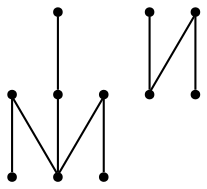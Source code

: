 graph {
  node [shape=point,comment="{\"directed\":false,\"doi\":\"10.1007/978-3-540-77537-9_29\",\"figure\":\"2 (7)\"}"]

  v0 [pos="1781.8875341371047,1270.0279189748212"]
  v1 [pos="1649.7268199654513,1340.741108255938"]
  v2 [pos="1697.199567573015,1267.7771923790292"]
  v3 [pos="1677.0596468193585,1200.502676776224"]
  v4 [pos="1642.2838016243868,1226.0745129356699"]
  v5 [pos="1621.8935777531115,1250.1457374951071"]
  v6 [pos="1625.271079200922,1292.9737802363622"]
  v7 [pos="1579.987465862895,1295.5372349510508"]
  v8 [pos="1536.4550835897755,1271.903651674129"]
  v9 [pos="1476.4104260644247,1288.4096160573406"]
  v10 [pos="1527.3857948658076,1182.7461815258687"]

  v0 -- v1 [id="-1",pos="1781.8875341371047,1270.0279189748212 1781.3108700551206,1275.3936811704743 1779.4862386320374,1281.384785970221 1775.8705882227698,1288.3472230769385 1764.4830052575398,1310.2800411255892 1719.241003063113,1297.958922129229 1697.6541088725244,1308.5668736229256 1686.1497093023254,1314.2190034724463 1679.5822746809138,1321.717609373991 1670.1795559905295,1329.2785446545308 1662.7578122753316,1335.2484499377729 1657.5112361982506,1339.1663135407766 1649.7268199654513,1340.741108255938"]
  v0 -- v3 [id="-2",pos="1781.8875341371047,1270.0279189748212 1783.3394092680312,1258.003274482128 1778.7169638636515,1249.12681260861 1774.7405975341796,1239.516861138462 1766.9098129627316,1220.5890823742575 1752.407375034066,1209.8768245728547 1732.7634794723156,1205.950582507425 1722.910418772143,1203.9789388861536 1713.0154924259627,1201.5404609364912 1703.179101633471,1201.2570530662852 1701.1817667406658,1201.1987941773468 1699.2719806759856,1200.2608006248788 1697.2746457831804,1200.2274734875386 1690.454837520525,1200.1133266124612 1683.7161747379464,1200.1208255229767 1677.0596468193585,1200.502676776224"]
  v2 -- v6 [id="-6",pos="1697.199567573015,1267.7771923790292 1694.0473007557002,1265.5972541493818 1669.5999267578125,1284.7707887507668 1655.760467600268,1288.4179478416756 1652.8378550709717,1289.185948018905 1639.3140854261933,1291.2394942191854 1625.271079200922,1292.9737802363622"]
  v10 -- v9 [id="-7",pos="1527.3857948658076,1182.7461815258687 1521.5053238791088,1186.457955671342 1515.3247508115546,1190.3515423892943 1509.0263411411017,1194.2545381404152 1503.4638092750727,1197.701734407283 1476.0976744186046,1210.3813109342716 1471.5901822822038,1214.7245238248966 1464.272220061546,1221.7771566595911 1475.5180451858876,1253.8345555076914 1473.2622630984283,1264.313268942084 1472.8828000090841,1266.06815896783 1472.4240594198536,1267.8563761309158 1472.1156025021573,1269.6570591698007 1471.923707687023,1270.7906906506246 1471.8570280563,1271.9454377986183 1471.7361394128134,1273.0874646651844 1471.7068716359693,1273.3624771496482 1471.7361394128134,1273.641814529797 1471.7361394128134,1273.9211519099463 1471.7361394128134,1274.612880813977 1471.7361394128134,1274.612880813977 1471.7361394128134,1274.612880813977 1471.7361394128134,1275.7592325762282 1471.5026334540787,1276.9261911943925 1471.7361394128134,1278.0476112050458 1472.4989243202326,1281.6923296355508 1473.582490934778,1285.3224055705416 1476.4104260644247,1288.4096160573406"]
  v7 -- v6 [id="-8",pos="1579.987465862895,1295.5372349510508 1587.325005206682,1295.5748488324807 1594.7455831831398,1295.787861997101 1598.054973513581,1295.6288209773293 1604.9351825912947,1295.2969682176986 1615.2365479035964,1294.2175126063544 1625.271079200922,1292.9737802363622"]
  v10 -- v3 [id="-9",pos="1527.3857948658076,1182.7461815258687 1537.9792468115338,1178.1527845500914 1548.267526511259,1175.1263513423194 1559.0802203511082,1177.8278211104969 1567.7450093114098,1179.9951026601238 1591.9838185864824,1188.0439879362248 1601.4868112253587,1186.8767749124322 1616.4187219664107,1185.0430191418357 1630.0871555062226,1213.7491326450315 1643.8474644150845,1207.8553174483875 1654.6644445916445,1203.22192978351 1665.74111440354,1201.2768844863992 1677.0596468193585,1200.502676776224"]
  v5 -- v4 [id="-10",pos="1621.8935777531115,1250.1457374951071 1627.254353901168,1242.227907785131 1634.8416922989447,1233.8885232424695 1642.2838016243868,1226.0745129356699"]
  v7 -- v8 [id="-11",pos="1579.987465862895,1295.5372349510508 1573.1219535145653,1294.8216727868808 1566.3278220943516,1294.3017850074643 1563.124899859761,1293.790740311047 1546.9712503122728,1291.2189538120238 1538.7025943489962,1267.5063139860295 1536.4550835897755,1271.903651674129"]
  v4 -- v3 [id="-13",pos="1642.2838016243868,1226.0745129356699 1655.98551478518,1212.878845768178 1669.688197958732,1201.7457416800776 1677.0596468193585,1200.502676776224"]
}
